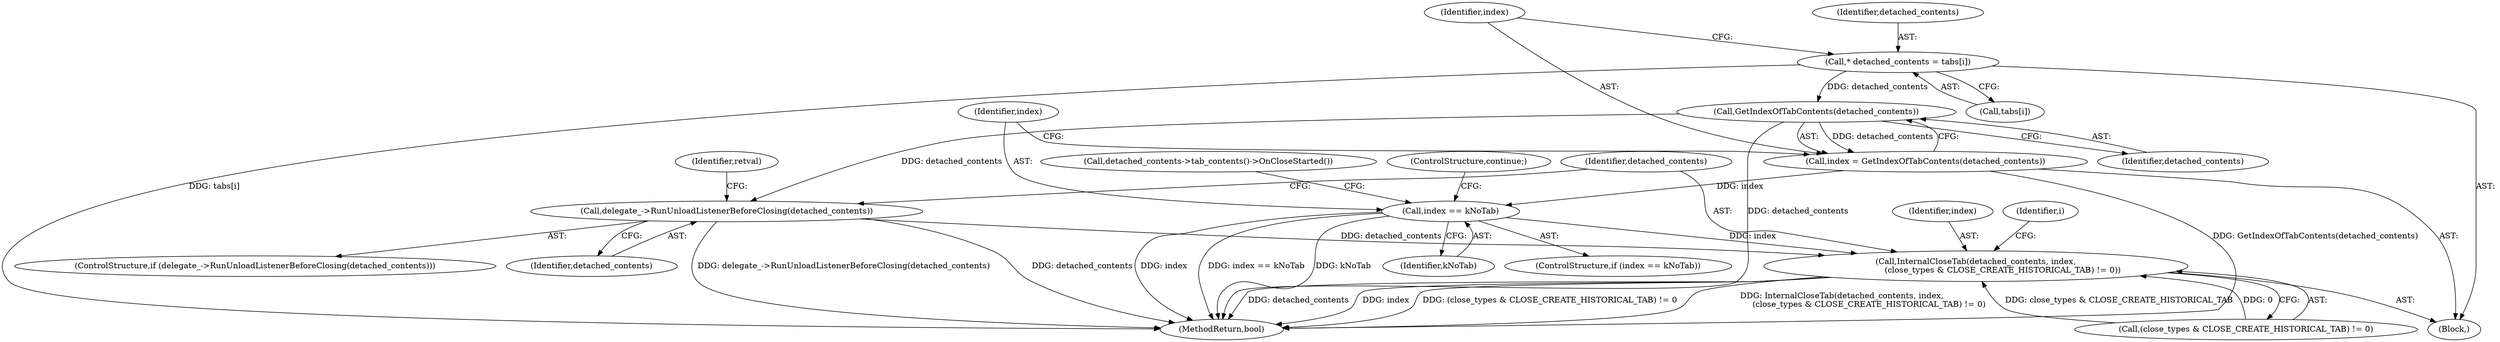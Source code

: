 digraph "0_Chrome_2db5a2048dfcacfe5ad4311c2b1e435c4c67febc_0@array" {
"1000211" [label="(Call,* detached_contents = tabs[i])"];
"1000219" [label="(Call,GetIndexOfTabContents(detached_contents))"];
"1000217" [label="(Call,index = GetIndexOfTabContents(detached_contents))"];
"1000222" [label="(Call,index == kNoTab)"];
"1000243" [label="(Call,InternalCloseTab(detached_contents, index,\n                     (close_types & CLOSE_CREATE_HISTORICAL_TAB) != 0))"];
"1000236" [label="(Call,delegate_->RunUnloadListenerBeforeClosing(detached_contents))"];
"1000209" [label="(Block,)"];
"1000224" [label="(Identifier,kNoTab)"];
"1000226" [label="(Call,detached_contents->tab_contents()->OnCloseStarted())"];
"1000220" [label="(Identifier,detached_contents)"];
"1000218" [label="(Identifier,index)"];
"1000253" [label="(MethodReturn,bool)"];
"1000212" [label="(Identifier,detached_contents)"];
"1000219" [label="(Call,GetIndexOfTabContents(detached_contents))"];
"1000211" [label="(Call,* detached_contents = tabs[i])"];
"1000217" [label="(Call,index = GetIndexOfTabContents(detached_contents))"];
"1000240" [label="(Identifier,retval)"];
"1000236" [label="(Call,delegate_->RunUnloadListenerBeforeClosing(detached_contents))"];
"1000244" [label="(Identifier,detached_contents)"];
"1000213" [label="(Call,tabs[i])"];
"1000235" [label="(ControlStructure,if (delegate_->RunUnloadListenerBeforeClosing(detached_contents)))"];
"1000221" [label="(ControlStructure,if (index == kNoTab))"];
"1000245" [label="(Identifier,index)"];
"1000237" [label="(Identifier,detached_contents)"];
"1000223" [label="(Identifier,index)"];
"1000243" [label="(Call,InternalCloseTab(detached_contents, index,\n                     (close_types & CLOSE_CREATE_HISTORICAL_TAB) != 0))"];
"1000225" [label="(ControlStructure,continue;)"];
"1000208" [label="(Identifier,i)"];
"1000246" [label="(Call,(close_types & CLOSE_CREATE_HISTORICAL_TAB) != 0)"];
"1000222" [label="(Call,index == kNoTab)"];
"1000211" -> "1000209"  [label="AST: "];
"1000211" -> "1000213"  [label="CFG: "];
"1000212" -> "1000211"  [label="AST: "];
"1000213" -> "1000211"  [label="AST: "];
"1000218" -> "1000211"  [label="CFG: "];
"1000211" -> "1000253"  [label="DDG: tabs[i]"];
"1000211" -> "1000219"  [label="DDG: detached_contents"];
"1000219" -> "1000217"  [label="AST: "];
"1000219" -> "1000220"  [label="CFG: "];
"1000220" -> "1000219"  [label="AST: "];
"1000217" -> "1000219"  [label="CFG: "];
"1000219" -> "1000253"  [label="DDG: detached_contents"];
"1000219" -> "1000217"  [label="DDG: detached_contents"];
"1000219" -> "1000236"  [label="DDG: detached_contents"];
"1000217" -> "1000209"  [label="AST: "];
"1000218" -> "1000217"  [label="AST: "];
"1000223" -> "1000217"  [label="CFG: "];
"1000217" -> "1000253"  [label="DDG: GetIndexOfTabContents(detached_contents)"];
"1000217" -> "1000222"  [label="DDG: index"];
"1000222" -> "1000221"  [label="AST: "];
"1000222" -> "1000224"  [label="CFG: "];
"1000223" -> "1000222"  [label="AST: "];
"1000224" -> "1000222"  [label="AST: "];
"1000225" -> "1000222"  [label="CFG: "];
"1000226" -> "1000222"  [label="CFG: "];
"1000222" -> "1000253"  [label="DDG: index"];
"1000222" -> "1000253"  [label="DDG: index == kNoTab"];
"1000222" -> "1000253"  [label="DDG: kNoTab"];
"1000222" -> "1000243"  [label="DDG: index"];
"1000243" -> "1000209"  [label="AST: "];
"1000243" -> "1000246"  [label="CFG: "];
"1000244" -> "1000243"  [label="AST: "];
"1000245" -> "1000243"  [label="AST: "];
"1000246" -> "1000243"  [label="AST: "];
"1000208" -> "1000243"  [label="CFG: "];
"1000243" -> "1000253"  [label="DDG: detached_contents"];
"1000243" -> "1000253"  [label="DDG: index"];
"1000243" -> "1000253"  [label="DDG: (close_types & CLOSE_CREATE_HISTORICAL_TAB) != 0"];
"1000243" -> "1000253"  [label="DDG: InternalCloseTab(detached_contents, index,\n                     (close_types & CLOSE_CREATE_HISTORICAL_TAB) != 0)"];
"1000236" -> "1000243"  [label="DDG: detached_contents"];
"1000246" -> "1000243"  [label="DDG: close_types & CLOSE_CREATE_HISTORICAL_TAB"];
"1000246" -> "1000243"  [label="DDG: 0"];
"1000236" -> "1000235"  [label="AST: "];
"1000236" -> "1000237"  [label="CFG: "];
"1000237" -> "1000236"  [label="AST: "];
"1000240" -> "1000236"  [label="CFG: "];
"1000244" -> "1000236"  [label="CFG: "];
"1000236" -> "1000253"  [label="DDG: detached_contents"];
"1000236" -> "1000253"  [label="DDG: delegate_->RunUnloadListenerBeforeClosing(detached_contents)"];
}
